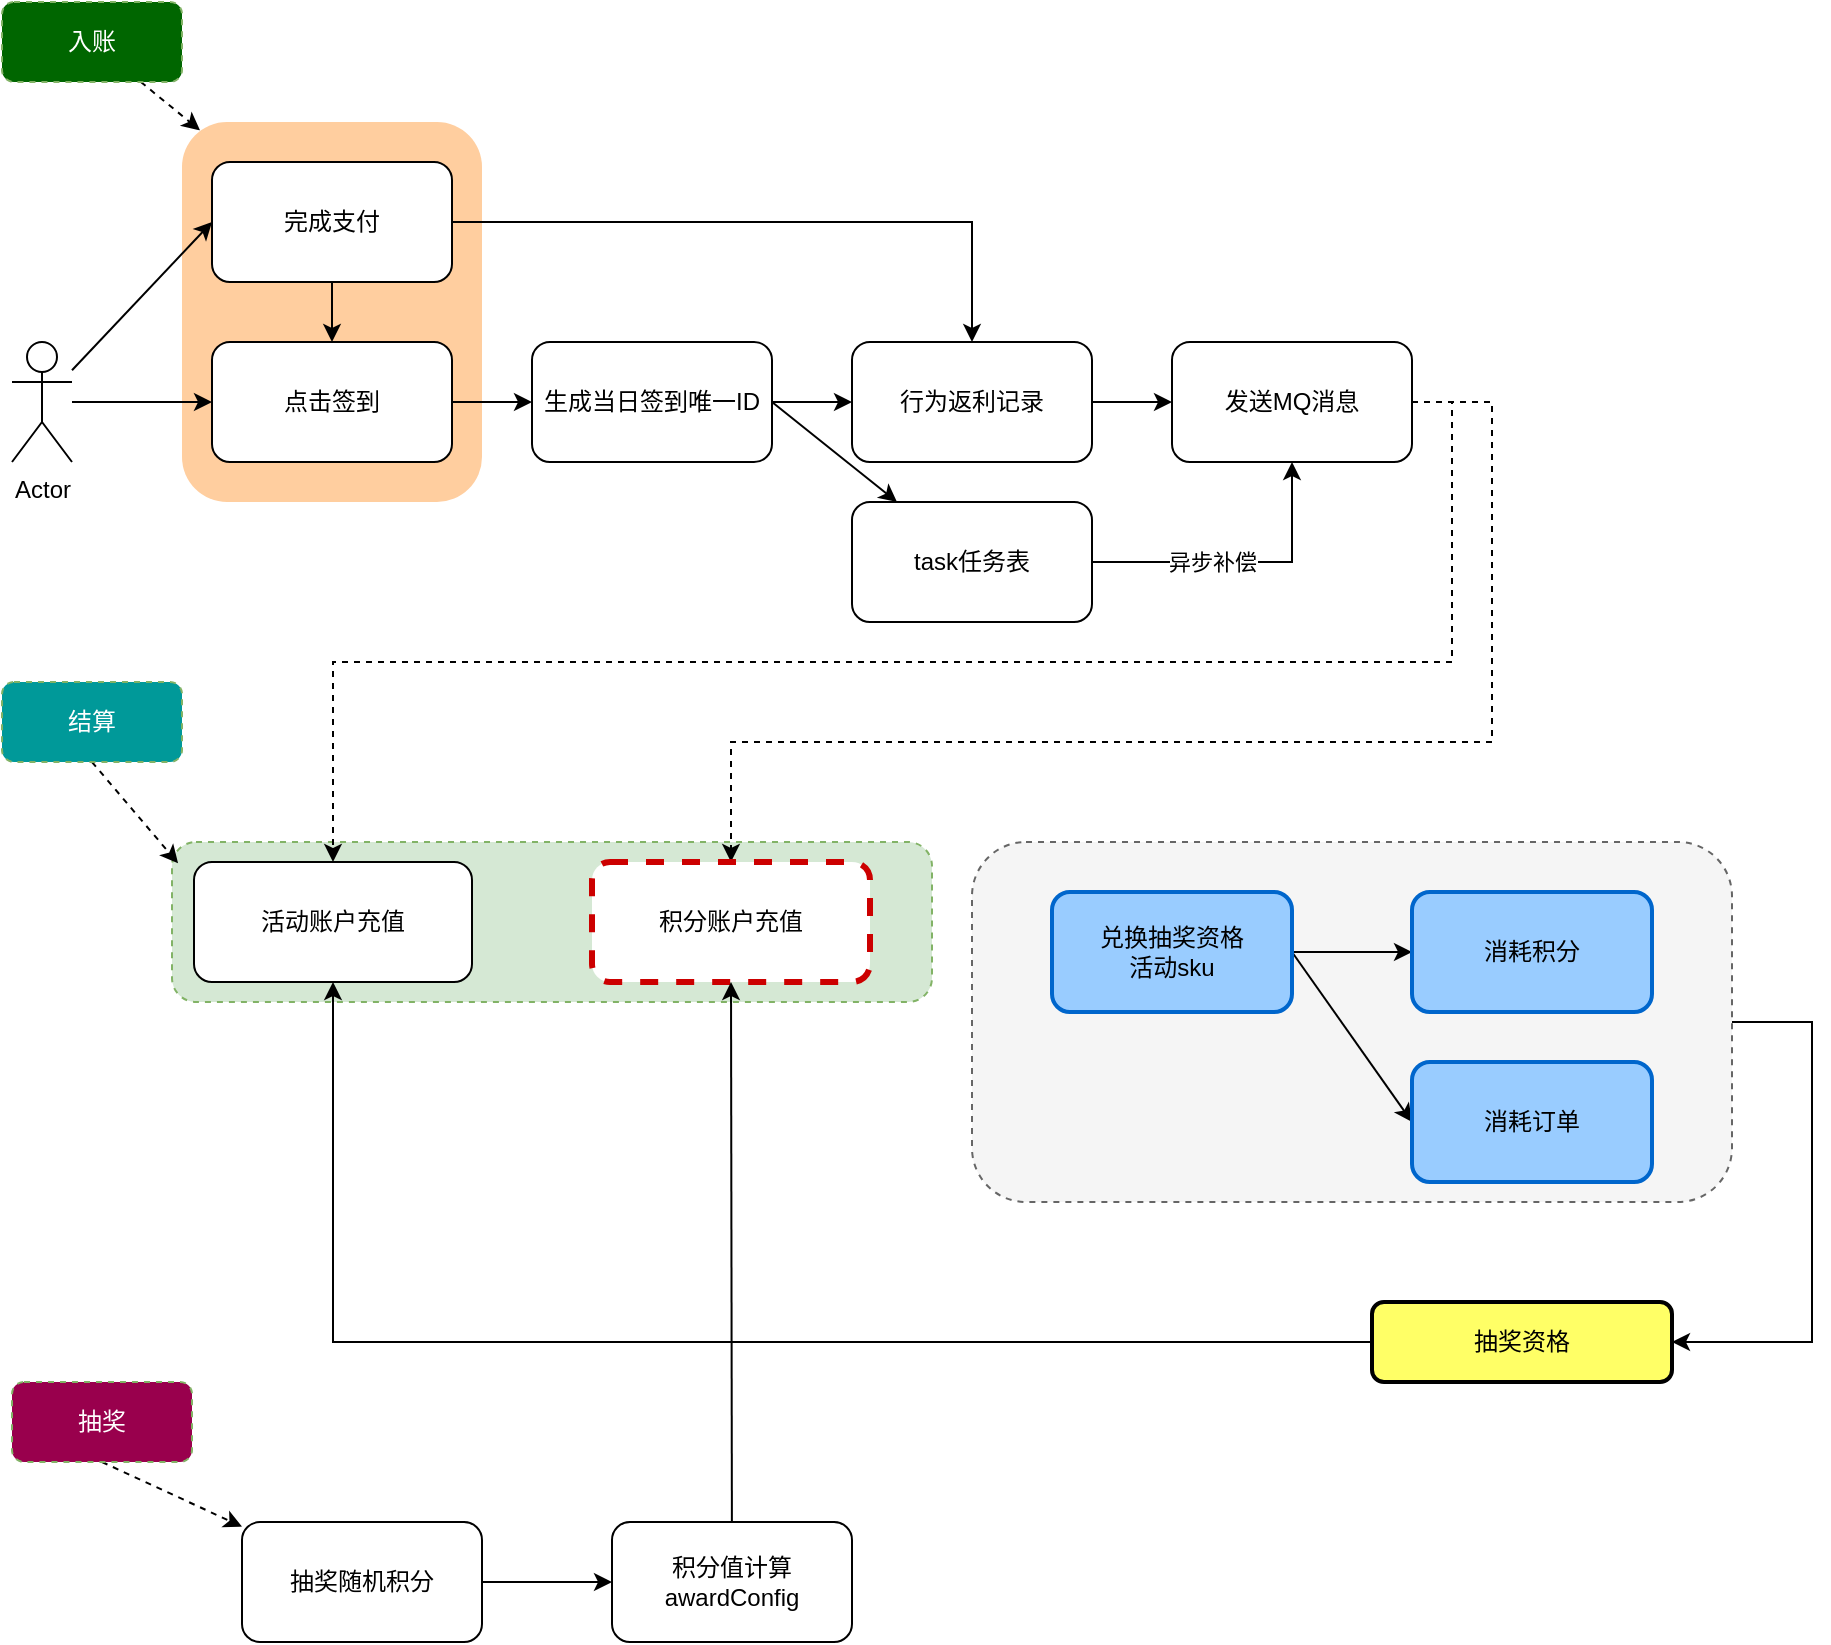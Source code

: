 <mxfile version="24.4.4" type="github">
  <diagram name="第 1 页" id="-6aybZTzA7rnBJm0ljOv">
    <mxGraphModel dx="3191" dy="1689" grid="1" gridSize="10" guides="1" tooltips="1" connect="1" arrows="1" fold="1" page="1" pageScale="1" pageWidth="827" pageHeight="1169" math="0" shadow="0">
      <root>
        <mxCell id="0" />
        <mxCell id="1" parent="0" />
        <mxCell id="Sm-Ckv5ZI7Pn7i9zhO_B-27" value="" style="rounded=1;whiteSpace=wrap;html=1;dashed=1;fillColor=#d5e8d4;strokeColor=#82b366;" vertex="1" parent="1">
          <mxGeometry x="100" y="500" width="380" height="80" as="geometry" />
        </mxCell>
        <mxCell id="Sm-Ckv5ZI7Pn7i9zhO_B-7" value="" style="rounded=1;whiteSpace=wrap;html=1;fillColor=#FFCE9F;strokeColor=none;" vertex="1" parent="1">
          <mxGeometry x="105" y="140" width="150" height="190" as="geometry" />
        </mxCell>
        <mxCell id="Sm-Ckv5ZI7Pn7i9zhO_B-8" style="rounded=0;orthogonalLoop=1;jettySize=auto;html=1;dashed=1;entryX=0.06;entryY=0.022;entryDx=0;entryDy=0;entryPerimeter=0;" edge="1" parent="1" source="Sm-Ckv5ZI7Pn7i9zhO_B-1" target="Sm-Ckv5ZI7Pn7i9zhO_B-7">
          <mxGeometry relative="1" as="geometry">
            <mxPoint x="120" y="160" as="targetPoint" />
          </mxGeometry>
        </mxCell>
        <mxCell id="Sm-Ckv5ZI7Pn7i9zhO_B-1" value="&lt;font color=&quot;#ffffff&quot;&gt;入账&lt;/font&gt;" style="rounded=1;whiteSpace=wrap;html=1;fillColor=#006600;strokeColor=#82b366;dashed=1;" vertex="1" parent="1">
          <mxGeometry x="15" y="80" width="90" height="40" as="geometry" />
        </mxCell>
        <mxCell id="Sm-Ckv5ZI7Pn7i9zhO_B-3" style="rounded=0;orthogonalLoop=1;jettySize=auto;html=1;" edge="1" parent="1" source="Sm-Ckv5ZI7Pn7i9zhO_B-2" target="Sm-Ckv5ZI7Pn7i9zhO_B-4">
          <mxGeometry relative="1" as="geometry">
            <mxPoint x="110" y="280" as="targetPoint" />
          </mxGeometry>
        </mxCell>
        <mxCell id="Sm-Ckv5ZI7Pn7i9zhO_B-5" style="rounded=0;orthogonalLoop=1;jettySize=auto;html=1;entryX=0;entryY=0.5;entryDx=0;entryDy=0;" edge="1" parent="1" source="Sm-Ckv5ZI7Pn7i9zhO_B-2" target="Sm-Ckv5ZI7Pn7i9zhO_B-6">
          <mxGeometry relative="1" as="geometry">
            <mxPoint x="120" y="190" as="targetPoint" />
          </mxGeometry>
        </mxCell>
        <mxCell id="Sm-Ckv5ZI7Pn7i9zhO_B-2" value="Actor" style="shape=umlActor;verticalLabelPosition=bottom;verticalAlign=top;html=1;outlineConnect=0;" vertex="1" parent="1">
          <mxGeometry x="20" y="250" width="30" height="60" as="geometry" />
        </mxCell>
        <mxCell id="Sm-Ckv5ZI7Pn7i9zhO_B-11" value="" style="edgeStyle=orthogonalEdgeStyle;rounded=0;orthogonalLoop=1;jettySize=auto;html=1;" edge="1" parent="1" source="Sm-Ckv5ZI7Pn7i9zhO_B-4" target="Sm-Ckv5ZI7Pn7i9zhO_B-10">
          <mxGeometry relative="1" as="geometry" />
        </mxCell>
        <mxCell id="Sm-Ckv5ZI7Pn7i9zhO_B-4" value="点击签到" style="rounded=1;whiteSpace=wrap;html=1;" vertex="1" parent="1">
          <mxGeometry x="120" y="250" width="120" height="60" as="geometry" />
        </mxCell>
        <mxCell id="Sm-Ckv5ZI7Pn7i9zhO_B-9" value="" style="edgeStyle=orthogonalEdgeStyle;rounded=0;orthogonalLoop=1;jettySize=auto;html=1;" edge="1" parent="1" source="Sm-Ckv5ZI7Pn7i9zhO_B-6" target="Sm-Ckv5ZI7Pn7i9zhO_B-4">
          <mxGeometry relative="1" as="geometry" />
        </mxCell>
        <mxCell id="Sm-Ckv5ZI7Pn7i9zhO_B-16" style="edgeStyle=orthogonalEdgeStyle;rounded=0;orthogonalLoop=1;jettySize=auto;html=1;entryX=0.5;entryY=0;entryDx=0;entryDy=0;" edge="1" parent="1" source="Sm-Ckv5ZI7Pn7i9zhO_B-6" target="Sm-Ckv5ZI7Pn7i9zhO_B-12">
          <mxGeometry relative="1" as="geometry" />
        </mxCell>
        <mxCell id="Sm-Ckv5ZI7Pn7i9zhO_B-6" value="完成支付" style="rounded=1;whiteSpace=wrap;html=1;" vertex="1" parent="1">
          <mxGeometry x="120" y="160" width="120" height="60" as="geometry" />
        </mxCell>
        <mxCell id="Sm-Ckv5ZI7Pn7i9zhO_B-13" value="" style="edgeStyle=orthogonalEdgeStyle;rounded=0;orthogonalLoop=1;jettySize=auto;html=1;" edge="1" parent="1" source="Sm-Ckv5ZI7Pn7i9zhO_B-10" target="Sm-Ckv5ZI7Pn7i9zhO_B-12">
          <mxGeometry relative="1" as="geometry" />
        </mxCell>
        <mxCell id="Sm-Ckv5ZI7Pn7i9zhO_B-14" style="rounded=0;orthogonalLoop=1;jettySize=auto;html=1;exitX=1;exitY=0.5;exitDx=0;exitDy=0;" edge="1" parent="1" source="Sm-Ckv5ZI7Pn7i9zhO_B-10" target="Sm-Ckv5ZI7Pn7i9zhO_B-15">
          <mxGeometry relative="1" as="geometry">
            <mxPoint x="490" y="380" as="targetPoint" />
          </mxGeometry>
        </mxCell>
        <mxCell id="Sm-Ckv5ZI7Pn7i9zhO_B-10" value="生成当日签到唯一ID" style="rounded=1;whiteSpace=wrap;html=1;" vertex="1" parent="1">
          <mxGeometry x="280" y="250" width="120" height="60" as="geometry" />
        </mxCell>
        <mxCell id="Sm-Ckv5ZI7Pn7i9zhO_B-18" value="" style="edgeStyle=orthogonalEdgeStyle;rounded=0;orthogonalLoop=1;jettySize=auto;html=1;" edge="1" parent="1" source="Sm-Ckv5ZI7Pn7i9zhO_B-12" target="Sm-Ckv5ZI7Pn7i9zhO_B-17">
          <mxGeometry relative="1" as="geometry" />
        </mxCell>
        <mxCell id="Sm-Ckv5ZI7Pn7i9zhO_B-12" value="行为返利记录" style="rounded=1;whiteSpace=wrap;html=1;" vertex="1" parent="1">
          <mxGeometry x="440" y="250" width="120" height="60" as="geometry" />
        </mxCell>
        <mxCell id="Sm-Ckv5ZI7Pn7i9zhO_B-19" style="edgeStyle=orthogonalEdgeStyle;rounded=0;orthogonalLoop=1;jettySize=auto;html=1;entryX=0.5;entryY=1;entryDx=0;entryDy=0;" edge="1" parent="1" source="Sm-Ckv5ZI7Pn7i9zhO_B-15" target="Sm-Ckv5ZI7Pn7i9zhO_B-17">
          <mxGeometry relative="1" as="geometry" />
        </mxCell>
        <mxCell id="Sm-Ckv5ZI7Pn7i9zhO_B-20" value="异步补偿" style="edgeLabel;html=1;align=center;verticalAlign=middle;resizable=0;points=[];" vertex="1" connectable="0" parent="Sm-Ckv5ZI7Pn7i9zhO_B-19">
          <mxGeometry x="-0.613" y="1" relative="1" as="geometry">
            <mxPoint x="31" y="1" as="offset" />
          </mxGeometry>
        </mxCell>
        <mxCell id="Sm-Ckv5ZI7Pn7i9zhO_B-15" value="task任务表" style="rounded=1;whiteSpace=wrap;html=1;" vertex="1" parent="1">
          <mxGeometry x="440" y="330" width="120" height="60" as="geometry" />
        </mxCell>
        <mxCell id="Sm-Ckv5ZI7Pn7i9zhO_B-21" style="edgeStyle=orthogonalEdgeStyle;rounded=0;orthogonalLoop=1;jettySize=auto;html=1;exitX=1;exitY=0.5;exitDx=0;exitDy=0;dashed=1;entryX=0.5;entryY=0;entryDx=0;entryDy=0;" edge="1" parent="1" source="Sm-Ckv5ZI7Pn7i9zhO_B-17" target="Sm-Ckv5ZI7Pn7i9zhO_B-28">
          <mxGeometry relative="1" as="geometry">
            <mxPoint x="160" y="470" as="targetPoint" />
            <Array as="points">
              <mxPoint x="740" y="280" />
              <mxPoint x="740" y="410" />
              <mxPoint x="181" y="410" />
            </Array>
          </mxGeometry>
        </mxCell>
        <mxCell id="Sm-Ckv5ZI7Pn7i9zhO_B-30" style="edgeStyle=orthogonalEdgeStyle;rounded=0;orthogonalLoop=1;jettySize=auto;html=1;entryX=0.5;entryY=0;entryDx=0;entryDy=0;dashed=1;" edge="1" parent="1" source="Sm-Ckv5ZI7Pn7i9zhO_B-17" target="Sm-Ckv5ZI7Pn7i9zhO_B-29">
          <mxGeometry relative="1" as="geometry">
            <Array as="points">
              <mxPoint x="760" y="280" />
              <mxPoint x="760" y="450" />
              <mxPoint x="380" y="450" />
            </Array>
          </mxGeometry>
        </mxCell>
        <mxCell id="Sm-Ckv5ZI7Pn7i9zhO_B-17" value="发送MQ消息" style="rounded=1;whiteSpace=wrap;html=1;" vertex="1" parent="1">
          <mxGeometry x="600" y="250" width="120" height="60" as="geometry" />
        </mxCell>
        <mxCell id="Sm-Ckv5ZI7Pn7i9zhO_B-23" style="rounded=0;orthogonalLoop=1;jettySize=auto;html=1;dashed=1;entryX=0.008;entryY=0.133;entryDx=0;entryDy=0;entryPerimeter=0;exitX=0.5;exitY=1;exitDx=0;exitDy=0;" edge="1" parent="1" source="Sm-Ckv5ZI7Pn7i9zhO_B-24" target="Sm-Ckv5ZI7Pn7i9zhO_B-27">
          <mxGeometry relative="1" as="geometry">
            <mxPoint x="119" y="554" as="targetPoint" />
          </mxGeometry>
        </mxCell>
        <mxCell id="Sm-Ckv5ZI7Pn7i9zhO_B-24" value="&lt;font color=&quot;#ffffff&quot;&gt;结算&lt;/font&gt;" style="rounded=1;whiteSpace=wrap;html=1;fillColor=#009999;strokeColor=#82b366;dashed=1;" vertex="1" parent="1">
          <mxGeometry x="15" y="420" width="90" height="40" as="geometry" />
        </mxCell>
        <mxCell id="Sm-Ckv5ZI7Pn7i9zhO_B-25" style="rounded=0;orthogonalLoop=1;jettySize=auto;html=1;dashed=1;exitX=0.5;exitY=1;exitDx=0;exitDy=0;" edge="1" parent="1" source="Sm-Ckv5ZI7Pn7i9zhO_B-26" target="Sm-Ckv5ZI7Pn7i9zhO_B-40">
          <mxGeometry relative="1" as="geometry">
            <mxPoint x="150" y="880" as="targetPoint" />
            <mxPoint x="109.286" y="820" as="sourcePoint" />
          </mxGeometry>
        </mxCell>
        <mxCell id="Sm-Ckv5ZI7Pn7i9zhO_B-26" value="&lt;font color=&quot;#ffffff&quot;&gt;抽奖&lt;/font&gt;" style="rounded=1;whiteSpace=wrap;html=1;fillColor=#99004D;strokeColor=#82b366;dashed=1;" vertex="1" parent="1">
          <mxGeometry x="20" y="770" width="90" height="40" as="geometry" />
        </mxCell>
        <mxCell id="Sm-Ckv5ZI7Pn7i9zhO_B-28" value="活动账户充值" style="rounded=1;whiteSpace=wrap;html=1;" vertex="1" parent="1">
          <mxGeometry x="111" y="510" width="139" height="60" as="geometry" />
        </mxCell>
        <mxCell id="Sm-Ckv5ZI7Pn7i9zhO_B-29" value="积分账户充值" style="rounded=1;whiteSpace=wrap;html=1;dashed=1;strokeColor=#CC0000;strokeWidth=3;" vertex="1" parent="1">
          <mxGeometry x="310" y="510" width="139" height="60" as="geometry" />
        </mxCell>
        <mxCell id="Sm-Ckv5ZI7Pn7i9zhO_B-37" style="edgeStyle=orthogonalEdgeStyle;rounded=0;orthogonalLoop=1;jettySize=auto;html=1;" edge="1" parent="1" source="Sm-Ckv5ZI7Pn7i9zhO_B-31" target="Sm-Ckv5ZI7Pn7i9zhO_B-38">
          <mxGeometry relative="1" as="geometry">
            <mxPoint x="920" y="760" as="targetPoint" />
            <Array as="points">
              <mxPoint x="920" y="590" />
              <mxPoint x="920" y="750" />
            </Array>
          </mxGeometry>
        </mxCell>
        <mxCell id="Sm-Ckv5ZI7Pn7i9zhO_B-31" value="" style="rounded=1;whiteSpace=wrap;html=1;dashed=1;fillColor=#f5f5f5;strokeColor=#666666;fontColor=#333333;" vertex="1" parent="1">
          <mxGeometry x="500" y="500" width="380" height="180" as="geometry" />
        </mxCell>
        <mxCell id="Sm-Ckv5ZI7Pn7i9zhO_B-35" style="edgeStyle=orthogonalEdgeStyle;rounded=0;orthogonalLoop=1;jettySize=auto;html=1;" edge="1" parent="1" source="Sm-Ckv5ZI7Pn7i9zhO_B-32" target="Sm-Ckv5ZI7Pn7i9zhO_B-33">
          <mxGeometry relative="1" as="geometry" />
        </mxCell>
        <mxCell id="Sm-Ckv5ZI7Pn7i9zhO_B-36" style="rounded=0;orthogonalLoop=1;jettySize=auto;html=1;entryX=0;entryY=0.5;entryDx=0;entryDy=0;" edge="1" parent="1" target="Sm-Ckv5ZI7Pn7i9zhO_B-34">
          <mxGeometry relative="1" as="geometry">
            <mxPoint x="660" y="555" as="sourcePoint" />
          </mxGeometry>
        </mxCell>
        <mxCell id="Sm-Ckv5ZI7Pn7i9zhO_B-32" value="兑换抽奖资格&lt;div&gt;活动sku&lt;/div&gt;" style="rounded=1;whiteSpace=wrap;html=1;strokeWidth=2;strokeColor=#0066CC;fillColor=#99CCFF;" vertex="1" parent="1">
          <mxGeometry x="540" y="525" width="120" height="60" as="geometry" />
        </mxCell>
        <mxCell id="Sm-Ckv5ZI7Pn7i9zhO_B-33" value="消耗积分" style="rounded=1;whiteSpace=wrap;html=1;strokeWidth=2;strokeColor=#0066CC;fillColor=#99CCFF;" vertex="1" parent="1">
          <mxGeometry x="720" y="525" width="120" height="60" as="geometry" />
        </mxCell>
        <mxCell id="Sm-Ckv5ZI7Pn7i9zhO_B-34" value="消耗订单" style="rounded=1;whiteSpace=wrap;html=1;strokeWidth=2;strokeColor=#0066CC;fillColor=#99CCFF;" vertex="1" parent="1">
          <mxGeometry x="720" y="610" width="120" height="60" as="geometry" />
        </mxCell>
        <mxCell id="Sm-Ckv5ZI7Pn7i9zhO_B-39" style="edgeStyle=orthogonalEdgeStyle;rounded=0;orthogonalLoop=1;jettySize=auto;html=1;entryX=0.5;entryY=1;entryDx=0;entryDy=0;" edge="1" parent="1" source="Sm-Ckv5ZI7Pn7i9zhO_B-38" target="Sm-Ckv5ZI7Pn7i9zhO_B-28">
          <mxGeometry relative="1" as="geometry" />
        </mxCell>
        <mxCell id="Sm-Ckv5ZI7Pn7i9zhO_B-38" value="抽奖资格" style="rounded=1;whiteSpace=wrap;html=1;strokeWidth=2;fillColor=#FFFF66;" vertex="1" parent="1">
          <mxGeometry x="700" y="730" width="150" height="40" as="geometry" />
        </mxCell>
        <mxCell id="Sm-Ckv5ZI7Pn7i9zhO_B-42" value="" style="rounded=0;orthogonalLoop=1;jettySize=auto;html=1;" edge="1" parent="1" source="Sm-Ckv5ZI7Pn7i9zhO_B-40" target="Sm-Ckv5ZI7Pn7i9zhO_B-41">
          <mxGeometry relative="1" as="geometry" />
        </mxCell>
        <mxCell id="Sm-Ckv5ZI7Pn7i9zhO_B-40" value="抽奖随机积分" style="rounded=1;whiteSpace=wrap;html=1;" vertex="1" parent="1">
          <mxGeometry x="135" y="840" width="120" height="60" as="geometry" />
        </mxCell>
        <mxCell id="Sm-Ckv5ZI7Pn7i9zhO_B-43" style="rounded=0;orthogonalLoop=1;jettySize=auto;html=1;entryX=0.5;entryY=1;entryDx=0;entryDy=0;" edge="1" parent="1" source="Sm-Ckv5ZI7Pn7i9zhO_B-41" target="Sm-Ckv5ZI7Pn7i9zhO_B-29">
          <mxGeometry relative="1" as="geometry" />
        </mxCell>
        <mxCell id="Sm-Ckv5ZI7Pn7i9zhO_B-41" value="积分值计算&lt;div&gt;awardConfig&lt;/div&gt;" style="rounded=1;whiteSpace=wrap;html=1;" vertex="1" parent="1">
          <mxGeometry x="320" y="840" width="120" height="60" as="geometry" />
        </mxCell>
      </root>
    </mxGraphModel>
  </diagram>
</mxfile>
